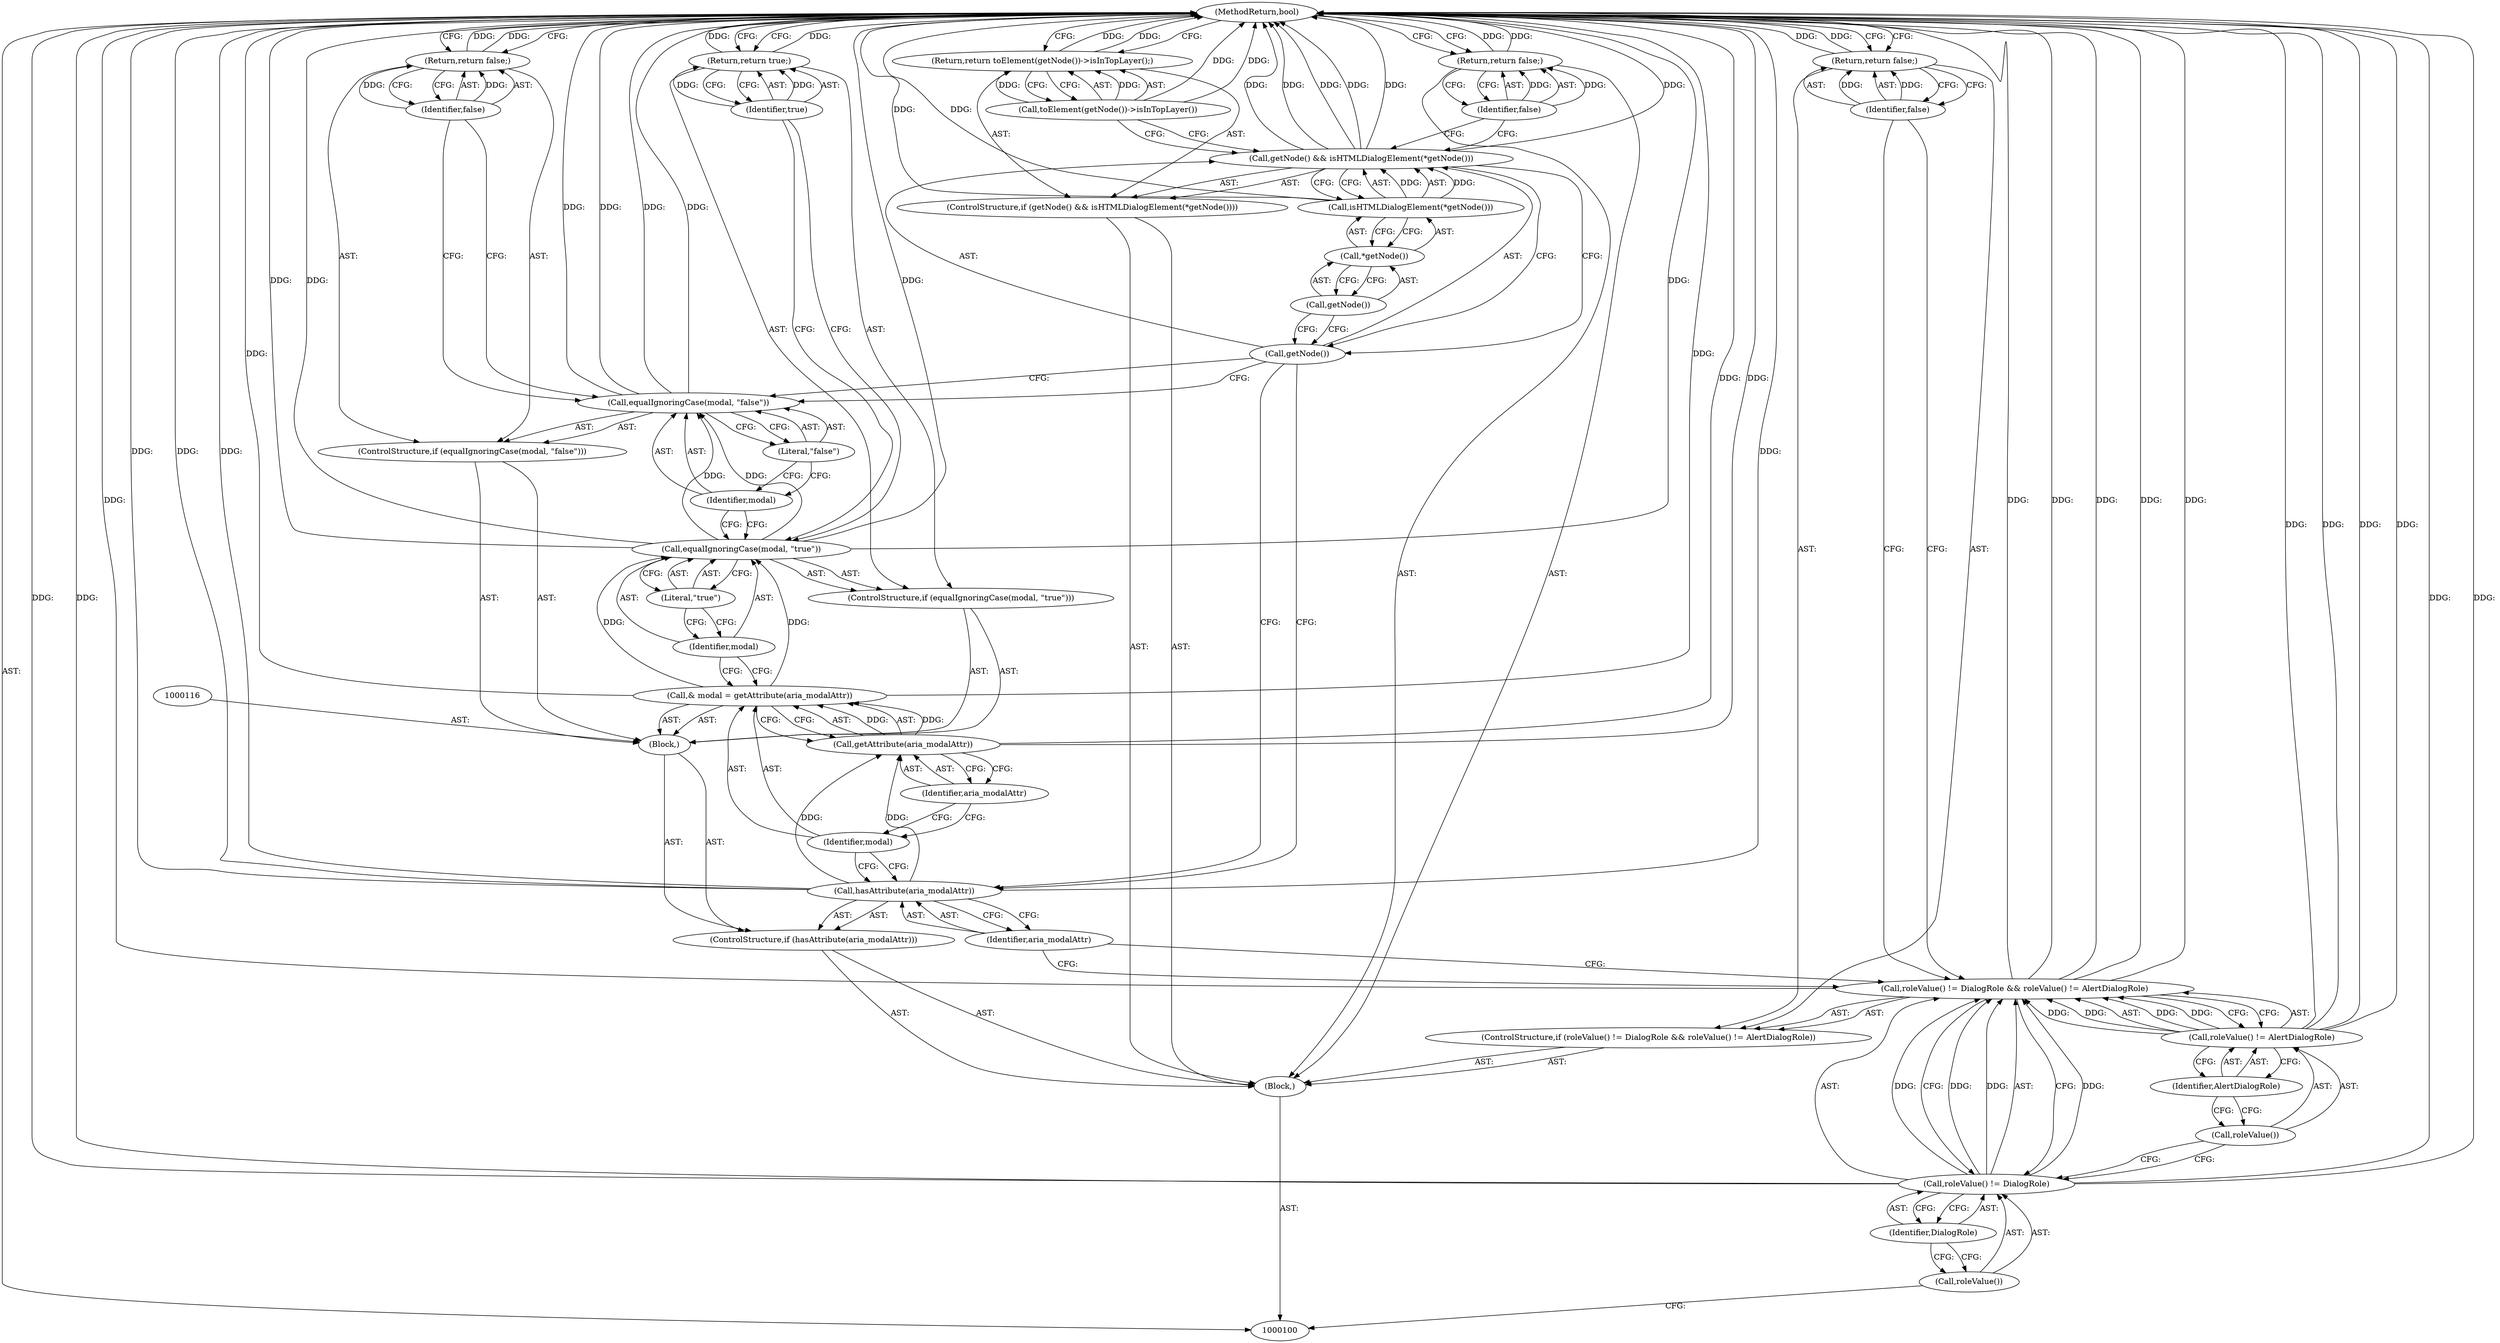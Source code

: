 digraph "1_Chrome_d27468a832d5316884bd02f459cbf493697fd7e1_14" {
"1000143" [label="(MethodReturn,bool)"];
"1000101" [label="(Block,)"];
"1000132" [label="(Identifier,false)"];
"1000131" [label="(Return,return false;)"];
"1000136" [label="(Call,isHTMLDialogElement(*getNode()))"];
"1000133" [label="(ControlStructure,if (getNode() && isHTMLDialogElement(*getNode())))"];
"1000137" [label="(Call,*getNode())"];
"1000138" [label="(Call,getNode())"];
"1000134" [label="(Call,getNode() && isHTMLDialogElement(*getNode()))"];
"1000135" [label="(Call,getNode())"];
"1000140" [label="(Call,toElement(getNode())->isInTopLayer())"];
"1000139" [label="(Return,return toElement(getNode())->isInTopLayer();)"];
"1000141" [label="(Return,return false;)"];
"1000142" [label="(Identifier,false)"];
"1000102" [label="(ControlStructure,if (roleValue() != DialogRole && roleValue() != AlertDialogRole))"];
"1000106" [label="(Identifier,DialogRole)"];
"1000107" [label="(Call,roleValue() != AlertDialogRole)"];
"1000108" [label="(Call,roleValue())"];
"1000109" [label="(Identifier,AlertDialogRole)"];
"1000103" [label="(Call,roleValue() != DialogRole && roleValue() != AlertDialogRole)"];
"1000104" [label="(Call,roleValue() != DialogRole)"];
"1000105" [label="(Call,roleValue())"];
"1000111" [label="(Identifier,false)"];
"1000110" [label="(Return,return false;)"];
"1000114" [label="(Identifier,aria_modalAttr)"];
"1000112" [label="(ControlStructure,if (hasAttribute(aria_modalAttr)))"];
"1000113" [label="(Call,hasAttribute(aria_modalAttr))"];
"1000117" [label="(Call,& modal = getAttribute(aria_modalAttr))"];
"1000118" [label="(Identifier,modal)"];
"1000119" [label="(Call,getAttribute(aria_modalAttr))"];
"1000120" [label="(Identifier,aria_modalAttr)"];
"1000115" [label="(Block,)"];
"1000123" [label="(Identifier,modal)"];
"1000124" [label="(Literal,\"true\")"];
"1000121" [label="(ControlStructure,if (equalIgnoringCase(modal, \"true\")))"];
"1000122" [label="(Call,equalIgnoringCase(modal, \"true\"))"];
"1000126" [label="(Identifier,true)"];
"1000125" [label="(Return,return true;)"];
"1000129" [label="(Identifier,modal)"];
"1000130" [label="(Literal,\"false\")"];
"1000127" [label="(ControlStructure,if (equalIgnoringCase(modal, \"false\")))"];
"1000128" [label="(Call,equalIgnoringCase(modal, \"false\"))"];
"1000143" -> "1000100"  [label="AST: "];
"1000143" -> "1000110"  [label="CFG: "];
"1000143" -> "1000125"  [label="CFG: "];
"1000143" -> "1000131"  [label="CFG: "];
"1000143" -> "1000139"  [label="CFG: "];
"1000143" -> "1000141"  [label="CFG: "];
"1000139" -> "1000143"  [label="DDG: "];
"1000125" -> "1000143"  [label="DDG: "];
"1000131" -> "1000143"  [label="DDG: "];
"1000107" -> "1000143"  [label="DDG: "];
"1000107" -> "1000143"  [label="DDG: "];
"1000103" -> "1000143"  [label="DDG: "];
"1000103" -> "1000143"  [label="DDG: "];
"1000103" -> "1000143"  [label="DDG: "];
"1000104" -> "1000143"  [label="DDG: "];
"1000104" -> "1000143"  [label="DDG: "];
"1000113" -> "1000143"  [label="DDG: "];
"1000113" -> "1000143"  [label="DDG: "];
"1000122" -> "1000143"  [label="DDG: "];
"1000122" -> "1000143"  [label="DDG: "];
"1000140" -> "1000143"  [label="DDG: "];
"1000128" -> "1000143"  [label="DDG: "];
"1000128" -> "1000143"  [label="DDG: "];
"1000117" -> "1000143"  [label="DDG: "];
"1000134" -> "1000143"  [label="DDG: "];
"1000134" -> "1000143"  [label="DDG: "];
"1000134" -> "1000143"  [label="DDG: "];
"1000119" -> "1000143"  [label="DDG: "];
"1000136" -> "1000143"  [label="DDG: "];
"1000110" -> "1000143"  [label="DDG: "];
"1000141" -> "1000143"  [label="DDG: "];
"1000101" -> "1000100"  [label="AST: "];
"1000102" -> "1000101"  [label="AST: "];
"1000112" -> "1000101"  [label="AST: "];
"1000133" -> "1000101"  [label="AST: "];
"1000141" -> "1000101"  [label="AST: "];
"1000132" -> "1000131"  [label="AST: "];
"1000132" -> "1000128"  [label="CFG: "];
"1000131" -> "1000132"  [label="CFG: "];
"1000132" -> "1000131"  [label="DDG: "];
"1000131" -> "1000127"  [label="AST: "];
"1000131" -> "1000132"  [label="CFG: "];
"1000132" -> "1000131"  [label="AST: "];
"1000143" -> "1000131"  [label="CFG: "];
"1000131" -> "1000143"  [label="DDG: "];
"1000132" -> "1000131"  [label="DDG: "];
"1000136" -> "1000134"  [label="AST: "];
"1000136" -> "1000137"  [label="CFG: "];
"1000137" -> "1000136"  [label="AST: "];
"1000134" -> "1000136"  [label="CFG: "];
"1000136" -> "1000143"  [label="DDG: "];
"1000136" -> "1000134"  [label="DDG: "];
"1000133" -> "1000101"  [label="AST: "];
"1000134" -> "1000133"  [label="AST: "];
"1000139" -> "1000133"  [label="AST: "];
"1000137" -> "1000136"  [label="AST: "];
"1000137" -> "1000138"  [label="CFG: "];
"1000138" -> "1000137"  [label="AST: "];
"1000136" -> "1000137"  [label="CFG: "];
"1000138" -> "1000137"  [label="AST: "];
"1000138" -> "1000135"  [label="CFG: "];
"1000137" -> "1000138"  [label="CFG: "];
"1000134" -> "1000133"  [label="AST: "];
"1000134" -> "1000135"  [label="CFG: "];
"1000134" -> "1000136"  [label="CFG: "];
"1000135" -> "1000134"  [label="AST: "];
"1000136" -> "1000134"  [label="AST: "];
"1000140" -> "1000134"  [label="CFG: "];
"1000142" -> "1000134"  [label="CFG: "];
"1000134" -> "1000143"  [label="DDG: "];
"1000134" -> "1000143"  [label="DDG: "];
"1000134" -> "1000143"  [label="DDG: "];
"1000136" -> "1000134"  [label="DDG: "];
"1000135" -> "1000134"  [label="AST: "];
"1000135" -> "1000128"  [label="CFG: "];
"1000135" -> "1000113"  [label="CFG: "];
"1000138" -> "1000135"  [label="CFG: "];
"1000134" -> "1000135"  [label="CFG: "];
"1000140" -> "1000139"  [label="AST: "];
"1000140" -> "1000134"  [label="CFG: "];
"1000139" -> "1000140"  [label="CFG: "];
"1000140" -> "1000143"  [label="DDG: "];
"1000140" -> "1000139"  [label="DDG: "];
"1000139" -> "1000133"  [label="AST: "];
"1000139" -> "1000140"  [label="CFG: "];
"1000140" -> "1000139"  [label="AST: "];
"1000143" -> "1000139"  [label="CFG: "];
"1000139" -> "1000143"  [label="DDG: "];
"1000140" -> "1000139"  [label="DDG: "];
"1000141" -> "1000101"  [label="AST: "];
"1000141" -> "1000142"  [label="CFG: "];
"1000142" -> "1000141"  [label="AST: "];
"1000143" -> "1000141"  [label="CFG: "];
"1000141" -> "1000143"  [label="DDG: "];
"1000142" -> "1000141"  [label="DDG: "];
"1000142" -> "1000141"  [label="AST: "];
"1000142" -> "1000134"  [label="CFG: "];
"1000141" -> "1000142"  [label="CFG: "];
"1000142" -> "1000141"  [label="DDG: "];
"1000102" -> "1000101"  [label="AST: "];
"1000103" -> "1000102"  [label="AST: "];
"1000110" -> "1000102"  [label="AST: "];
"1000106" -> "1000104"  [label="AST: "];
"1000106" -> "1000105"  [label="CFG: "];
"1000104" -> "1000106"  [label="CFG: "];
"1000107" -> "1000103"  [label="AST: "];
"1000107" -> "1000109"  [label="CFG: "];
"1000108" -> "1000107"  [label="AST: "];
"1000109" -> "1000107"  [label="AST: "];
"1000103" -> "1000107"  [label="CFG: "];
"1000107" -> "1000143"  [label="DDG: "];
"1000107" -> "1000143"  [label="DDG: "];
"1000107" -> "1000103"  [label="DDG: "];
"1000107" -> "1000103"  [label="DDG: "];
"1000108" -> "1000107"  [label="AST: "];
"1000108" -> "1000104"  [label="CFG: "];
"1000109" -> "1000108"  [label="CFG: "];
"1000109" -> "1000107"  [label="AST: "];
"1000109" -> "1000108"  [label="CFG: "];
"1000107" -> "1000109"  [label="CFG: "];
"1000103" -> "1000102"  [label="AST: "];
"1000103" -> "1000104"  [label="CFG: "];
"1000103" -> "1000107"  [label="CFG: "];
"1000104" -> "1000103"  [label="AST: "];
"1000107" -> "1000103"  [label="AST: "];
"1000111" -> "1000103"  [label="CFG: "];
"1000114" -> "1000103"  [label="CFG: "];
"1000103" -> "1000143"  [label="DDG: "];
"1000103" -> "1000143"  [label="DDG: "];
"1000103" -> "1000143"  [label="DDG: "];
"1000104" -> "1000103"  [label="DDG: "];
"1000104" -> "1000103"  [label="DDG: "];
"1000107" -> "1000103"  [label="DDG: "];
"1000107" -> "1000103"  [label="DDG: "];
"1000104" -> "1000103"  [label="AST: "];
"1000104" -> "1000106"  [label="CFG: "];
"1000105" -> "1000104"  [label="AST: "];
"1000106" -> "1000104"  [label="AST: "];
"1000108" -> "1000104"  [label="CFG: "];
"1000103" -> "1000104"  [label="CFG: "];
"1000104" -> "1000143"  [label="DDG: "];
"1000104" -> "1000143"  [label="DDG: "];
"1000104" -> "1000103"  [label="DDG: "];
"1000104" -> "1000103"  [label="DDG: "];
"1000105" -> "1000104"  [label="AST: "];
"1000105" -> "1000100"  [label="CFG: "];
"1000106" -> "1000105"  [label="CFG: "];
"1000111" -> "1000110"  [label="AST: "];
"1000111" -> "1000103"  [label="CFG: "];
"1000110" -> "1000111"  [label="CFG: "];
"1000111" -> "1000110"  [label="DDG: "];
"1000110" -> "1000102"  [label="AST: "];
"1000110" -> "1000111"  [label="CFG: "];
"1000111" -> "1000110"  [label="AST: "];
"1000143" -> "1000110"  [label="CFG: "];
"1000110" -> "1000143"  [label="DDG: "];
"1000111" -> "1000110"  [label="DDG: "];
"1000114" -> "1000113"  [label="AST: "];
"1000114" -> "1000103"  [label="CFG: "];
"1000113" -> "1000114"  [label="CFG: "];
"1000112" -> "1000101"  [label="AST: "];
"1000113" -> "1000112"  [label="AST: "];
"1000115" -> "1000112"  [label="AST: "];
"1000113" -> "1000112"  [label="AST: "];
"1000113" -> "1000114"  [label="CFG: "];
"1000114" -> "1000113"  [label="AST: "];
"1000118" -> "1000113"  [label="CFG: "];
"1000135" -> "1000113"  [label="CFG: "];
"1000113" -> "1000143"  [label="DDG: "];
"1000113" -> "1000143"  [label="DDG: "];
"1000113" -> "1000119"  [label="DDG: "];
"1000117" -> "1000115"  [label="AST: "];
"1000117" -> "1000119"  [label="CFG: "];
"1000118" -> "1000117"  [label="AST: "];
"1000119" -> "1000117"  [label="AST: "];
"1000123" -> "1000117"  [label="CFG: "];
"1000117" -> "1000143"  [label="DDG: "];
"1000119" -> "1000117"  [label="DDG: "];
"1000117" -> "1000122"  [label="DDG: "];
"1000118" -> "1000117"  [label="AST: "];
"1000118" -> "1000113"  [label="CFG: "];
"1000120" -> "1000118"  [label="CFG: "];
"1000119" -> "1000117"  [label="AST: "];
"1000119" -> "1000120"  [label="CFG: "];
"1000120" -> "1000119"  [label="AST: "];
"1000117" -> "1000119"  [label="CFG: "];
"1000119" -> "1000143"  [label="DDG: "];
"1000119" -> "1000117"  [label="DDG: "];
"1000113" -> "1000119"  [label="DDG: "];
"1000120" -> "1000119"  [label="AST: "];
"1000120" -> "1000118"  [label="CFG: "];
"1000119" -> "1000120"  [label="CFG: "];
"1000115" -> "1000112"  [label="AST: "];
"1000116" -> "1000115"  [label="AST: "];
"1000117" -> "1000115"  [label="AST: "];
"1000121" -> "1000115"  [label="AST: "];
"1000127" -> "1000115"  [label="AST: "];
"1000123" -> "1000122"  [label="AST: "];
"1000123" -> "1000117"  [label="CFG: "];
"1000124" -> "1000123"  [label="CFG: "];
"1000124" -> "1000122"  [label="AST: "];
"1000124" -> "1000123"  [label="CFG: "];
"1000122" -> "1000124"  [label="CFG: "];
"1000121" -> "1000115"  [label="AST: "];
"1000122" -> "1000121"  [label="AST: "];
"1000125" -> "1000121"  [label="AST: "];
"1000122" -> "1000121"  [label="AST: "];
"1000122" -> "1000124"  [label="CFG: "];
"1000123" -> "1000122"  [label="AST: "];
"1000124" -> "1000122"  [label="AST: "];
"1000126" -> "1000122"  [label="CFG: "];
"1000129" -> "1000122"  [label="CFG: "];
"1000122" -> "1000143"  [label="DDG: "];
"1000122" -> "1000143"  [label="DDG: "];
"1000117" -> "1000122"  [label="DDG: "];
"1000122" -> "1000128"  [label="DDG: "];
"1000126" -> "1000125"  [label="AST: "];
"1000126" -> "1000122"  [label="CFG: "];
"1000125" -> "1000126"  [label="CFG: "];
"1000126" -> "1000125"  [label="DDG: "];
"1000125" -> "1000121"  [label="AST: "];
"1000125" -> "1000126"  [label="CFG: "];
"1000126" -> "1000125"  [label="AST: "];
"1000143" -> "1000125"  [label="CFG: "];
"1000125" -> "1000143"  [label="DDG: "];
"1000126" -> "1000125"  [label="DDG: "];
"1000129" -> "1000128"  [label="AST: "];
"1000129" -> "1000122"  [label="CFG: "];
"1000130" -> "1000129"  [label="CFG: "];
"1000130" -> "1000128"  [label="AST: "];
"1000130" -> "1000129"  [label="CFG: "];
"1000128" -> "1000130"  [label="CFG: "];
"1000127" -> "1000115"  [label="AST: "];
"1000128" -> "1000127"  [label="AST: "];
"1000131" -> "1000127"  [label="AST: "];
"1000128" -> "1000127"  [label="AST: "];
"1000128" -> "1000130"  [label="CFG: "];
"1000129" -> "1000128"  [label="AST: "];
"1000130" -> "1000128"  [label="AST: "];
"1000132" -> "1000128"  [label="CFG: "];
"1000135" -> "1000128"  [label="CFG: "];
"1000128" -> "1000143"  [label="DDG: "];
"1000128" -> "1000143"  [label="DDG: "];
"1000122" -> "1000128"  [label="DDG: "];
}
